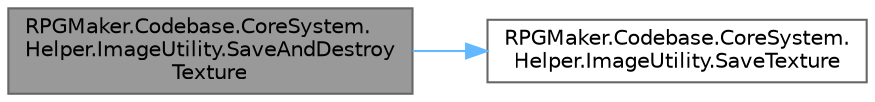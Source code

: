 digraph "RPGMaker.Codebase.CoreSystem.Helper.ImageUtility.SaveAndDestroyTexture"
{
 // LATEX_PDF_SIZE
  bgcolor="transparent";
  edge [fontname=Helvetica,fontsize=10,labelfontname=Helvetica,labelfontsize=10];
  node [fontname=Helvetica,fontsize=10,shape=box,height=0.2,width=0.4];
  rankdir="LR";
  Node1 [id="Node000001",label="RPGMaker.Codebase.CoreSystem.\lHelper.ImageUtility.SaveAndDestroy\lTexture",height=0.2,width=0.4,color="gray40", fillcolor="grey60", style="filled", fontcolor="black",tooltip="😁 保存と破棄テクスチャー"];
  Node1 -> Node2 [id="edge1_Node000001_Node000002",color="steelblue1",style="solid",tooltip=" "];
  Node2 [id="Node000002",label="RPGMaker.Codebase.CoreSystem.\lHelper.ImageUtility.SaveTexture",height=0.2,width=0.4,color="grey40", fillcolor="white", style="filled",URL="$d3/d4a/class_r_p_g_maker_1_1_codebase_1_1_core_system_1_1_helper_1_1_image_utility.html#a40998ac634fe46108b148f80806df800",tooltip="😁 テクスチャー保存"];
}
